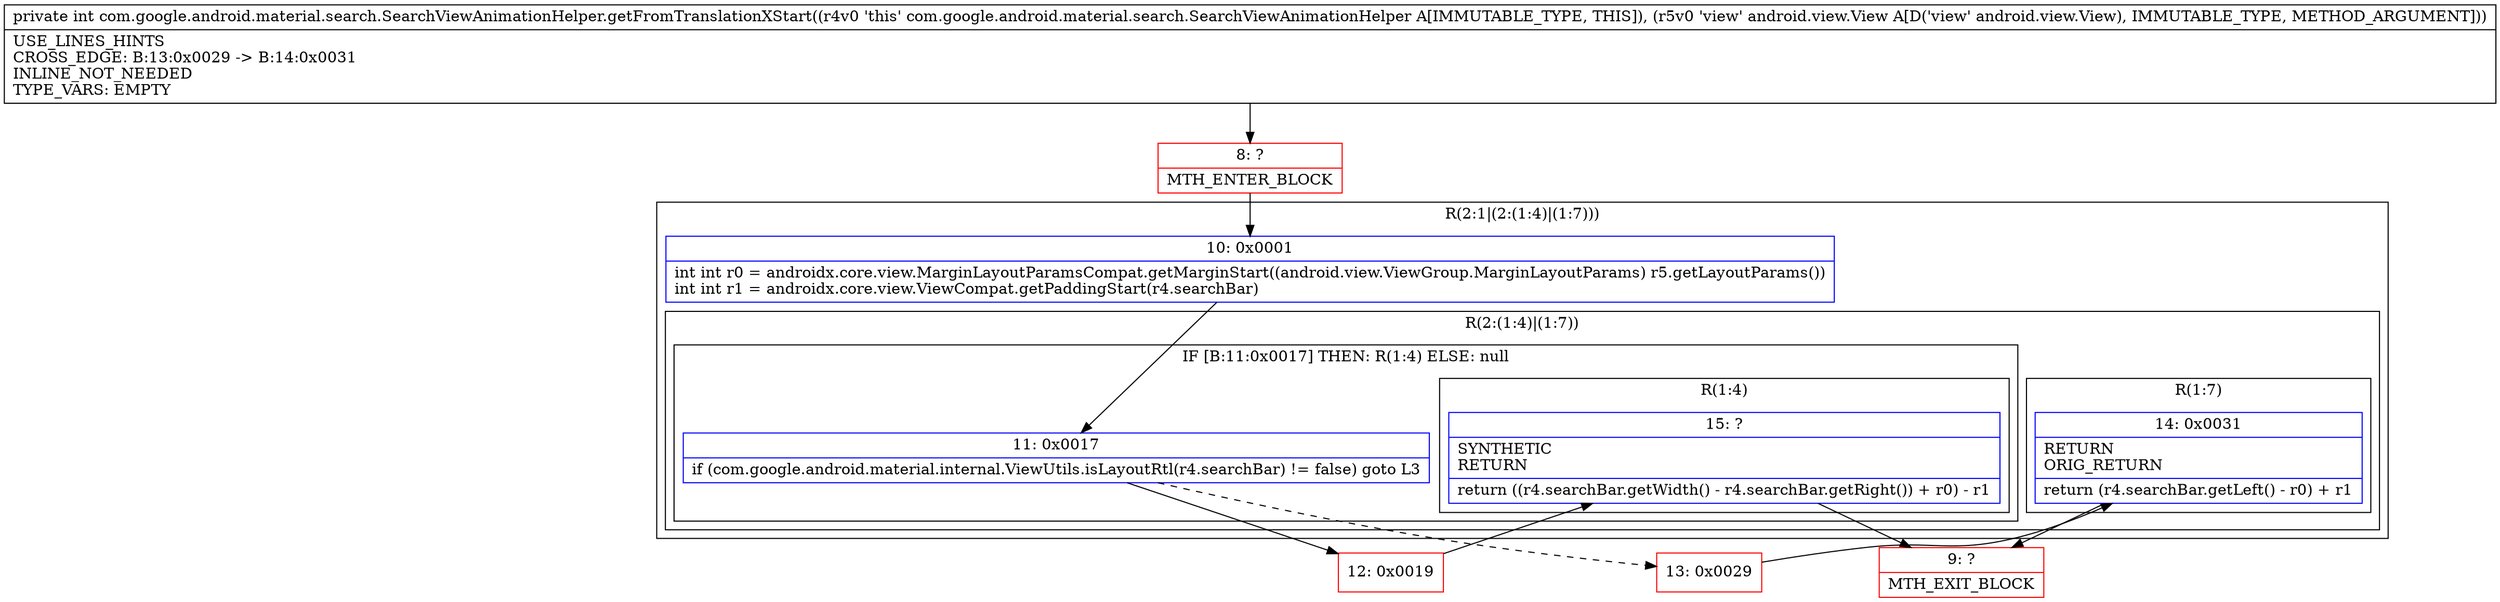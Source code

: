 digraph "CFG forcom.google.android.material.search.SearchViewAnimationHelper.getFromTranslationXStart(Landroid\/view\/View;)I" {
subgraph cluster_Region_1116150647 {
label = "R(2:1|(2:(1:4)|(1:7)))";
node [shape=record,color=blue];
Node_10 [shape=record,label="{10\:\ 0x0001|int int r0 = androidx.core.view.MarginLayoutParamsCompat.getMarginStart((android.view.ViewGroup.MarginLayoutParams) r5.getLayoutParams())\lint int r1 = androidx.core.view.ViewCompat.getPaddingStart(r4.searchBar)\l}"];
subgraph cluster_Region_2096081725 {
label = "R(2:(1:4)|(1:7))";
node [shape=record,color=blue];
subgraph cluster_IfRegion_939471902 {
label = "IF [B:11:0x0017] THEN: R(1:4) ELSE: null";
node [shape=record,color=blue];
Node_11 [shape=record,label="{11\:\ 0x0017|if (com.google.android.material.internal.ViewUtils.isLayoutRtl(r4.searchBar) != false) goto L3\l}"];
subgraph cluster_Region_257793238 {
label = "R(1:4)";
node [shape=record,color=blue];
Node_15 [shape=record,label="{15\:\ ?|SYNTHETIC\lRETURN\l|return ((r4.searchBar.getWidth() \- r4.searchBar.getRight()) + r0) \- r1\l}"];
}
}
subgraph cluster_Region_790806037 {
label = "R(1:7)";
node [shape=record,color=blue];
Node_14 [shape=record,label="{14\:\ 0x0031|RETURN\lORIG_RETURN\l|return (r4.searchBar.getLeft() \- r0) + r1\l}"];
}
}
}
Node_8 [shape=record,color=red,label="{8\:\ ?|MTH_ENTER_BLOCK\l}"];
Node_12 [shape=record,color=red,label="{12\:\ 0x0019}"];
Node_9 [shape=record,color=red,label="{9\:\ ?|MTH_EXIT_BLOCK\l}"];
Node_13 [shape=record,color=red,label="{13\:\ 0x0029}"];
MethodNode[shape=record,label="{private int com.google.android.material.search.SearchViewAnimationHelper.getFromTranslationXStart((r4v0 'this' com.google.android.material.search.SearchViewAnimationHelper A[IMMUTABLE_TYPE, THIS]), (r5v0 'view' android.view.View A[D('view' android.view.View), IMMUTABLE_TYPE, METHOD_ARGUMENT]))  | USE_LINES_HINTS\lCROSS_EDGE: B:13:0x0029 \-\> B:14:0x0031\lINLINE_NOT_NEEDED\lTYPE_VARS: EMPTY\l}"];
MethodNode -> Node_8;Node_10 -> Node_11;
Node_11 -> Node_12;
Node_11 -> Node_13[style=dashed];
Node_15 -> Node_9;
Node_14 -> Node_9;
Node_8 -> Node_10;
Node_12 -> Node_15;
Node_13 -> Node_14;
}

